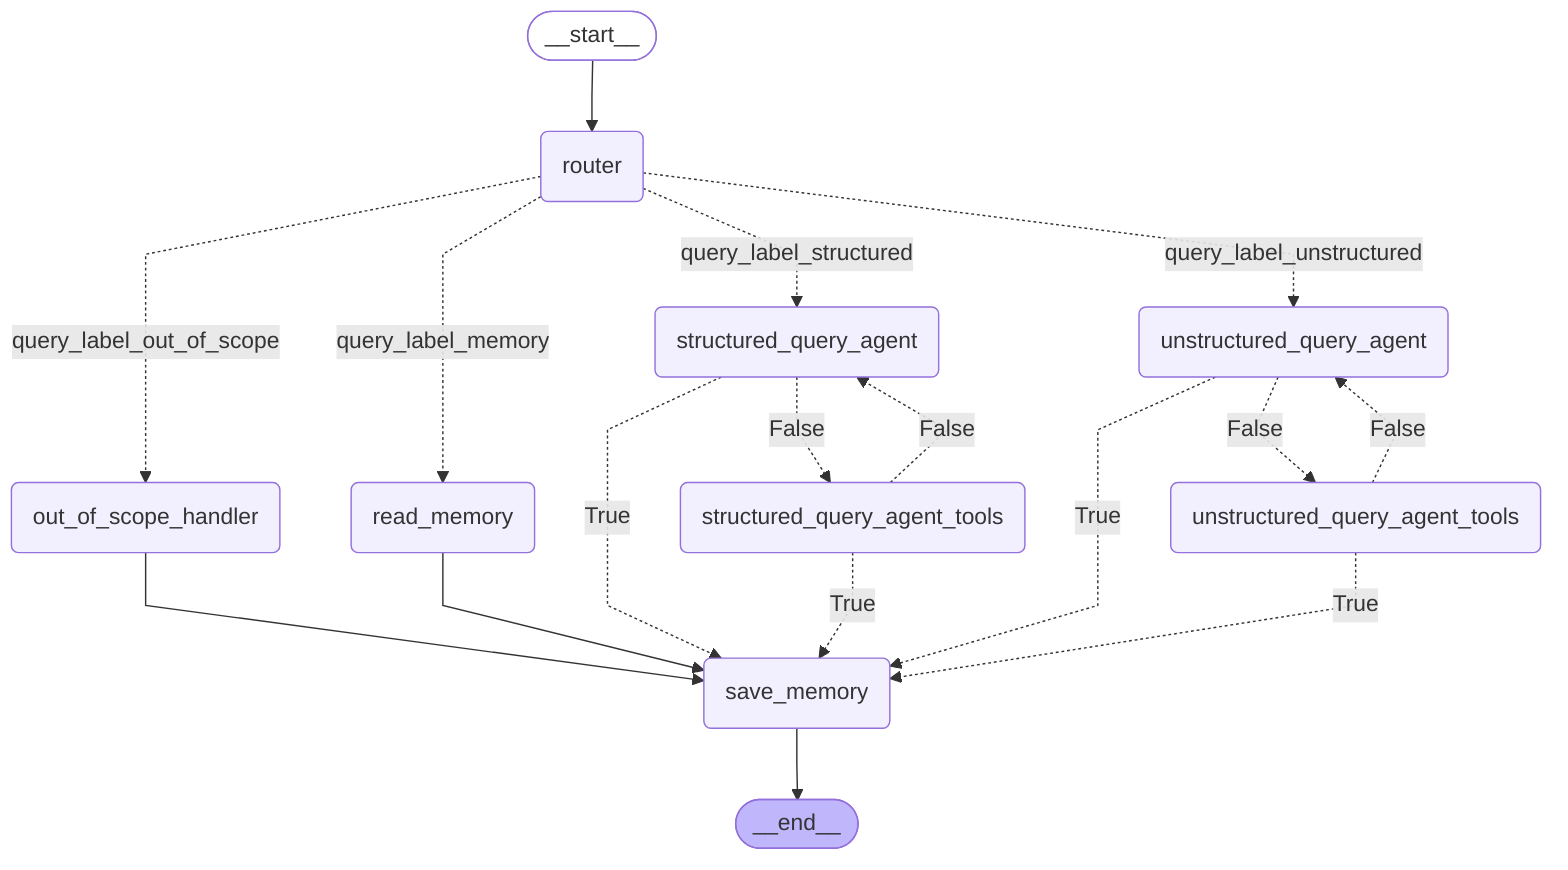 ---
config:
  flowchart:
    curve: linear
---
graph TD;
    __start__([<p>__start__</p>]):::first
    router(router)
    structured_query_agent(structured_query_agent)
    structured_query_agent_tools(structured_query_agent_tools)
    unstructured_query_agent(unstructured_query_agent)
    unstructured_query_agent_tools(unstructured_query_agent_tools)
    out_of_scope_handler(out_of_scope_handler)
    save_memory(save_memory)
    read_memory(read_memory)
    __end__([<p>__end__</p>]):::last
    __start__ --> router;
    out_of_scope_handler --> save_memory;
    read_memory --> save_memory;
    router -. query_label_out_of_scope .-> out_of_scope_handler;
    router -. query_label_memory .-> read_memory;
    router -. query_label_structured .-> structured_query_agent;
    router -. query_label_unstructured .-> unstructured_query_agent;
    structured_query_agent -. True .-> save_memory;
    structured_query_agent -. False .-> structured_query_agent_tools;
    structured_query_agent_tools -. True .-> save_memory;
    structured_query_agent_tools -. False .-> structured_query_agent;
    unstructured_query_agent -. True .-> save_memory;
    unstructured_query_agent -. False .-> unstructured_query_agent_tools;
    unstructured_query_agent_tools -. True .-> save_memory;
    unstructured_query_agent_tools -. False .-> unstructured_query_agent;
    save_memory --> __end__;
    classDef default fill:#f2f0ff,line-height:1.2
    classDef first fill-opacity:0
    classDef last fill:#bfb6fc